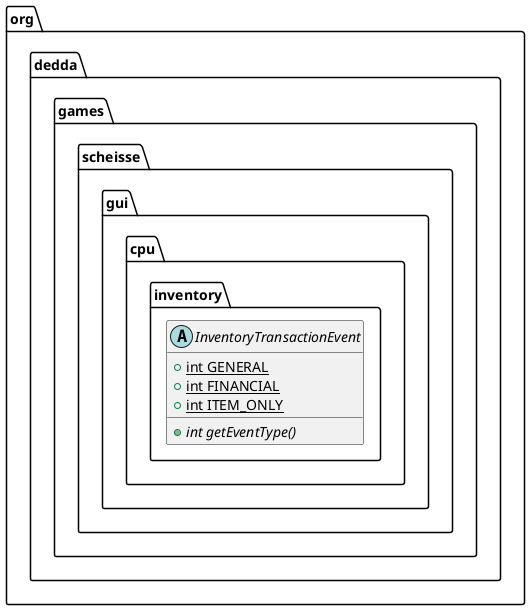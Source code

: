 @startuml
abstract class org.dedda.games.scheisse.gui.cpu.inventory.InventoryTransactionEvent{
    + {static} int GENERAL
    + {static} int FINANCIAL
    + {static} int ITEM_ONLY
    + {abstract} int getEventType()
}
@enduml